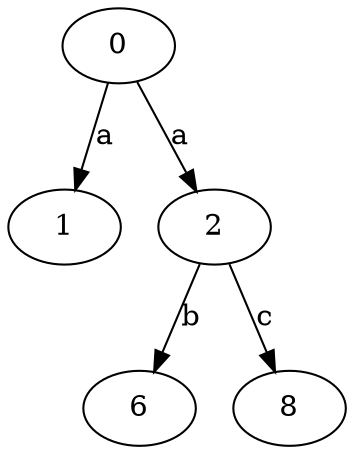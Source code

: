 strict digraph  {
1;
2;
0;
6;
8;
2 -> 6  [label=b];
2 -> 8  [label=c];
0 -> 1  [label=a];
0 -> 2  [label=a];
}
